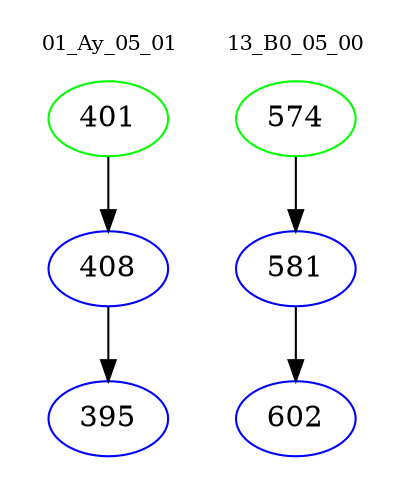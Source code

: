 digraph{
subgraph cluster_0 {
color = white
label = "01_Ay_05_01";
fontsize=10;
T0_401 [label="401", color="green"]
T0_401 -> T0_408 [color="black"]
T0_408 [label="408", color="blue"]
T0_408 -> T0_395 [color="black"]
T0_395 [label="395", color="blue"]
}
subgraph cluster_1 {
color = white
label = "13_B0_05_00";
fontsize=10;
T1_574 [label="574", color="green"]
T1_574 -> T1_581 [color="black"]
T1_581 [label="581", color="blue"]
T1_581 -> T1_602 [color="black"]
T1_602 [label="602", color="blue"]
}
}
